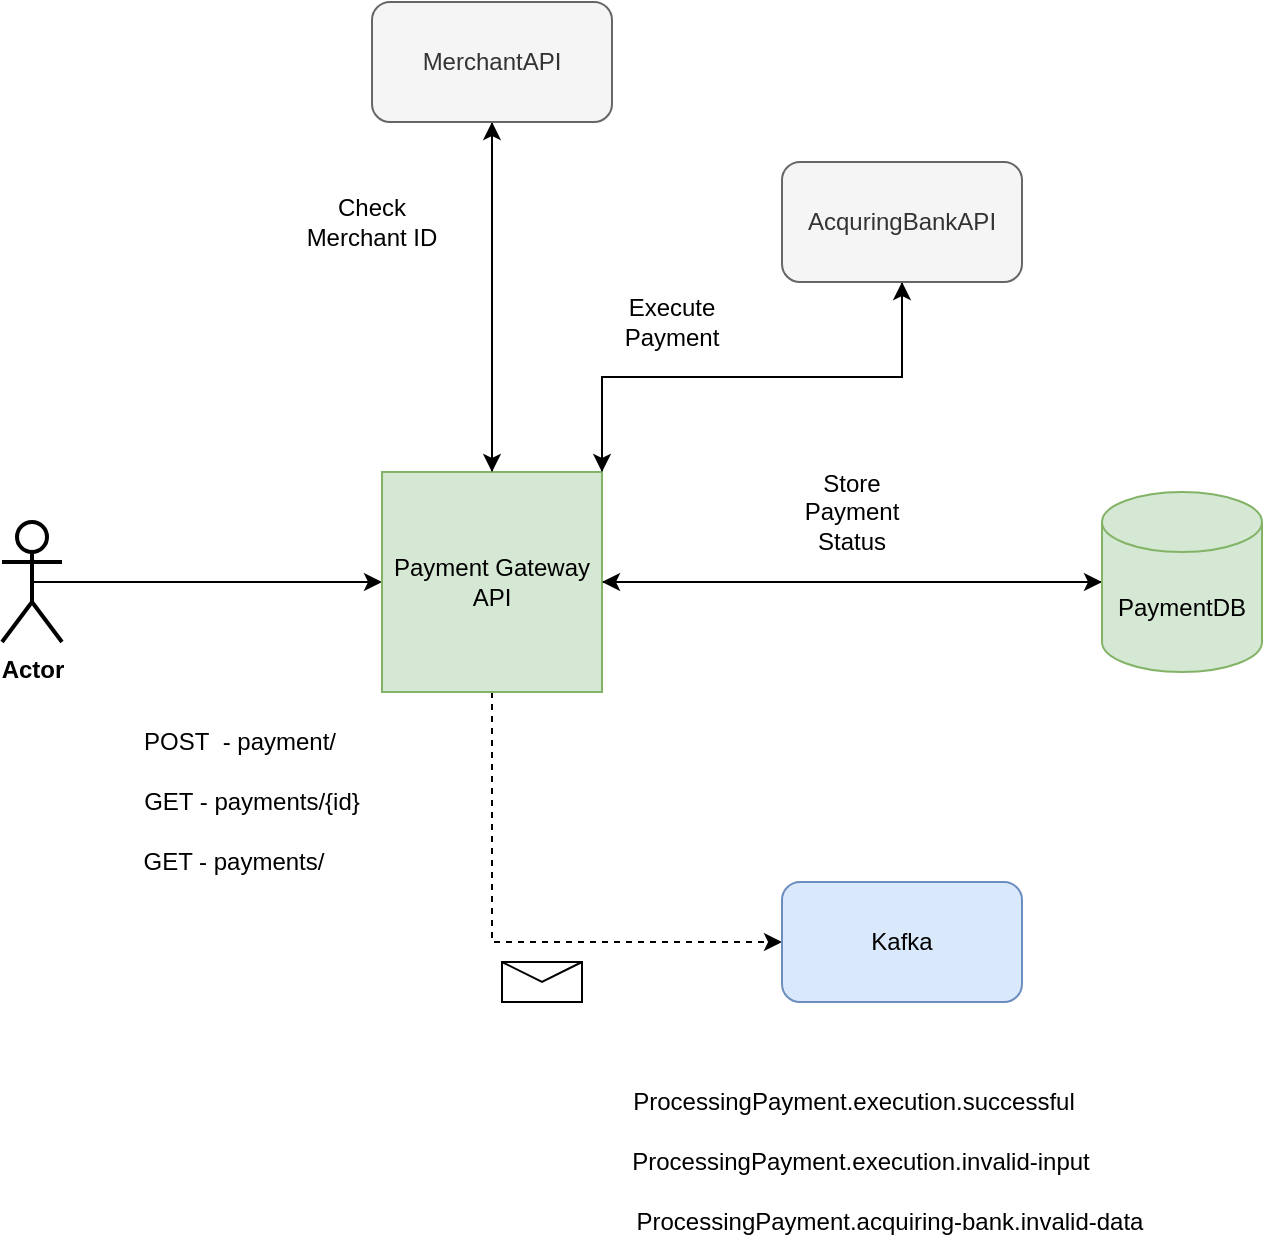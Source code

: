 <mxfile version="14.4.2" type="device"><diagram id="qVGPafCE4AdzRovYQo_A" name="Page-1"><mxGraphModel dx="1422" dy="790" grid="1" gridSize="10" guides="1" tooltips="1" connect="1" arrows="1" fold="1" page="1" pageScale="1" pageWidth="850" pageHeight="1100" math="0" shadow="0"><root><mxCell id="0"/><mxCell id="1" parent="0"/><mxCell id="S0psNBMMYdrevSLXXymb-9" style="edgeStyle=orthogonalEdgeStyle;rounded=0;orthogonalLoop=1;jettySize=auto;html=1;exitX=0.5;exitY=0.5;exitDx=0;exitDy=0;exitPerimeter=0;entryX=0;entryY=0.5;entryDx=0;entryDy=0;" edge="1" parent="1" source="S0psNBMMYdrevSLXXymb-1" target="S0psNBMMYdrevSLXXymb-2"><mxGeometry relative="1" as="geometry"/></mxCell><mxCell id="S0psNBMMYdrevSLXXymb-1" value="Actor" style="shape=umlActor;verticalLabelPosition=bottom;verticalAlign=top;html=1;outlineConnect=0;fontStyle=1;strokeWidth=2;" vertex="1" parent="1"><mxGeometry x="90" y="300" width="30" height="60" as="geometry"/></mxCell><mxCell id="S0psNBMMYdrevSLXXymb-8" style="edgeStyle=orthogonalEdgeStyle;rounded=0;orthogonalLoop=1;jettySize=auto;html=1;exitX=1;exitY=0.5;exitDx=0;exitDy=0;" edge="1" parent="1" source="S0psNBMMYdrevSLXXymb-2" target="S0psNBMMYdrevSLXXymb-6"><mxGeometry relative="1" as="geometry"/></mxCell><mxCell id="S0psNBMMYdrevSLXXymb-11" style="edgeStyle=orthogonalEdgeStyle;rounded=0;orthogonalLoop=1;jettySize=auto;html=1;exitX=0.5;exitY=1;exitDx=0;exitDy=0;entryX=0;entryY=0.5;entryDx=0;entryDy=0;dashed=1;" edge="1" parent="1" source="S0psNBMMYdrevSLXXymb-2" target="S0psNBMMYdrevSLXXymb-7"><mxGeometry relative="1" as="geometry"/></mxCell><mxCell id="S0psNBMMYdrevSLXXymb-13" style="edgeStyle=orthogonalEdgeStyle;rounded=0;orthogonalLoop=1;jettySize=auto;html=1;exitX=0.5;exitY=0;exitDx=0;exitDy=0;entryX=0.5;entryY=1;entryDx=0;entryDy=0;" edge="1" parent="1" source="S0psNBMMYdrevSLXXymb-2" target="S0psNBMMYdrevSLXXymb-3"><mxGeometry relative="1" as="geometry"/></mxCell><mxCell id="S0psNBMMYdrevSLXXymb-14" style="edgeStyle=orthogonalEdgeStyle;rounded=0;orthogonalLoop=1;jettySize=auto;html=1;exitX=1;exitY=0;exitDx=0;exitDy=0;entryX=0.5;entryY=1;entryDx=0;entryDy=0;" edge="1" parent="1" source="S0psNBMMYdrevSLXXymb-2" target="S0psNBMMYdrevSLXXymb-4"><mxGeometry relative="1" as="geometry"/></mxCell><mxCell id="S0psNBMMYdrevSLXXymb-2" value="Payment Gateway API" style="whiteSpace=wrap;html=1;aspect=fixed;fillColor=#d5e8d4;strokeColor=#82b366;" vertex="1" parent="1"><mxGeometry x="280" y="275" width="110" height="110" as="geometry"/></mxCell><mxCell id="S0psNBMMYdrevSLXXymb-15" style="edgeStyle=orthogonalEdgeStyle;rounded=0;orthogonalLoop=1;jettySize=auto;html=1;exitX=0.5;exitY=1;exitDx=0;exitDy=0;" edge="1" parent="1" source="S0psNBMMYdrevSLXXymb-3" target="S0psNBMMYdrevSLXXymb-2"><mxGeometry relative="1" as="geometry"/></mxCell><mxCell id="S0psNBMMYdrevSLXXymb-3" value="MerchantAPI" style="rounded=1;whiteSpace=wrap;html=1;fillColor=#f5f5f5;strokeColor=#666666;fontColor=#333333;" vertex="1" parent="1"><mxGeometry x="275" y="40" width="120" height="60" as="geometry"/></mxCell><mxCell id="S0psNBMMYdrevSLXXymb-16" style="edgeStyle=orthogonalEdgeStyle;rounded=0;orthogonalLoop=1;jettySize=auto;html=1;exitX=0.5;exitY=1;exitDx=0;exitDy=0;entryX=1;entryY=0;entryDx=0;entryDy=0;" edge="1" parent="1" source="S0psNBMMYdrevSLXXymb-4" target="S0psNBMMYdrevSLXXymb-2"><mxGeometry relative="1" as="geometry"/></mxCell><mxCell id="S0psNBMMYdrevSLXXymb-4" value="AcquringBankAPI" style="rounded=1;whiteSpace=wrap;html=1;fillColor=#f5f5f5;strokeColor=#666666;fontColor=#333333;" vertex="1" parent="1"><mxGeometry x="480" y="120" width="120" height="60" as="geometry"/></mxCell><mxCell id="S0psNBMMYdrevSLXXymb-17" style="edgeStyle=orthogonalEdgeStyle;rounded=0;orthogonalLoop=1;jettySize=auto;html=1;exitX=0;exitY=0.5;exitDx=0;exitDy=0;exitPerimeter=0;entryX=1;entryY=0.5;entryDx=0;entryDy=0;" edge="1" parent="1" source="S0psNBMMYdrevSLXXymb-6" target="S0psNBMMYdrevSLXXymb-2"><mxGeometry relative="1" as="geometry"/></mxCell><mxCell id="S0psNBMMYdrevSLXXymb-6" value="PaymentDB" style="shape=cylinder3;whiteSpace=wrap;html=1;boundedLbl=1;backgroundOutline=1;size=15;fillColor=#d5e8d4;strokeColor=#82b366;" vertex="1" parent="1"><mxGeometry x="640" y="285" width="80" height="90" as="geometry"/></mxCell><mxCell id="S0psNBMMYdrevSLXXymb-7" value="Kafka" style="rounded=1;whiteSpace=wrap;html=1;fillColor=#dae8fc;strokeColor=#6c8ebf;" vertex="1" parent="1"><mxGeometry x="480" y="480" width="120" height="60" as="geometry"/></mxCell><mxCell id="S0psNBMMYdrevSLXXymb-18" value="" style="shape=message;html=1;whiteSpace=wrap;html=1;outlineConnect=0;" vertex="1" parent="1"><mxGeometry x="340" y="520" width="40" height="20" as="geometry"/></mxCell><mxCell id="S0psNBMMYdrevSLXXymb-19" value="POST&amp;nbsp; - payment/ " style="text;html=1;strokeColor=none;fillColor=none;align=center;verticalAlign=middle;whiteSpace=wrap;rounded=0;" vertex="1" parent="1"><mxGeometry x="149" y="400" width="120" height="20" as="geometry"/></mxCell><mxCell id="S0psNBMMYdrevSLXXymb-20" value="GET - payments/{id}" style="text;html=1;strokeColor=none;fillColor=none;align=center;verticalAlign=middle;whiteSpace=wrap;rounded=0;" vertex="1" parent="1"><mxGeometry x="155" y="430" width="120" height="20" as="geometry"/></mxCell><mxCell id="S0psNBMMYdrevSLXXymb-21" value="GET - payments/" style="text;html=1;strokeColor=none;fillColor=none;align=center;verticalAlign=middle;whiteSpace=wrap;rounded=0;" vertex="1" parent="1"><mxGeometry x="146" y="460" width="120" height="20" as="geometry"/></mxCell><mxCell id="S0psNBMMYdrevSLXXymb-22" value="Check Merchant ID" style="text;html=1;strokeColor=none;fillColor=none;align=center;verticalAlign=middle;whiteSpace=wrap;rounded=0;" vertex="1" parent="1"><mxGeometry x="240" y="140" width="70" height="20" as="geometry"/></mxCell><mxCell id="S0psNBMMYdrevSLXXymb-23" value="Execute Payment" style="text;html=1;strokeColor=none;fillColor=none;align=center;verticalAlign=middle;whiteSpace=wrap;rounded=0;" vertex="1" parent="1"><mxGeometry x="390" y="190" width="70" height="20" as="geometry"/></mxCell><mxCell id="S0psNBMMYdrevSLXXymb-24" value="Store Payment Status" style="text;html=1;strokeColor=none;fillColor=none;align=center;verticalAlign=middle;whiteSpace=wrap;rounded=0;" vertex="1" parent="1"><mxGeometry x="480" y="285" width="70" height="20" as="geometry"/></mxCell><mxCell id="S0psNBMMYdrevSLXXymb-25" value="ProcessingPayment.execution.invalid-input" style="text;html=1;strokeColor=none;fillColor=none;align=center;verticalAlign=middle;whiteSpace=wrap;rounded=0;" vertex="1" parent="1"><mxGeometry x="373" y="610" width="293" height="20" as="geometry"/></mxCell><mxCell id="S0psNBMMYdrevSLXXymb-26" value="ProcessingPayment.acquiring-bank.invalid-data" style="text;html=1;strokeColor=none;fillColor=none;align=center;verticalAlign=middle;whiteSpace=wrap;rounded=0;" vertex="1" parent="1"><mxGeometry x="373" y="640" width="322" height="20" as="geometry"/></mxCell><mxCell id="S0psNBMMYdrevSLXXymb-27" value="ProcessingPayment.execution.successful" style="text;html=1;strokeColor=none;fillColor=none;align=center;verticalAlign=middle;whiteSpace=wrap;rounded=0;" vertex="1" parent="1"><mxGeometry x="371" y="580" width="290" height="20" as="geometry"/></mxCell></root></mxGraphModel></diagram></mxfile>